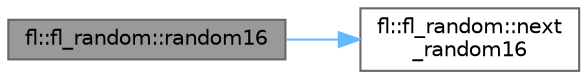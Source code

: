 digraph "fl::fl_random::random16"
{
 // INTERACTIVE_SVG=YES
 // LATEX_PDF_SIZE
  bgcolor="transparent";
  edge [fontname=Helvetica,fontsize=10,labelfontname=Helvetica,labelfontsize=10];
  node [fontname=Helvetica,fontsize=10,shape=box,height=0.2,width=0.4];
  rankdir="LR";
  Node1 [id="Node000001",label="fl::fl_random::random16",height=0.2,width=0.4,color="gray40", fillcolor="grey60", style="filled", fontcolor="black",tooltip="Generate a 16-bit random number."];
  Node1 -> Node2 [id="edge1_Node000001_Node000002",color="steelblue1",style="solid",tooltip=" "];
  Node2 [id="Node000002",label="fl::fl_random::next\l_random16",height=0.2,width=0.4,color="grey40", fillcolor="white", style="filled",URL="$d4/da3/classfl_1_1fl__random_ad96698c9b4feb20286fa9c7189fb2e33.html#ad96698c9b4feb20286fa9c7189fb2e33",tooltip="Generate next 16-bit random number using this instance's seed."];
}
